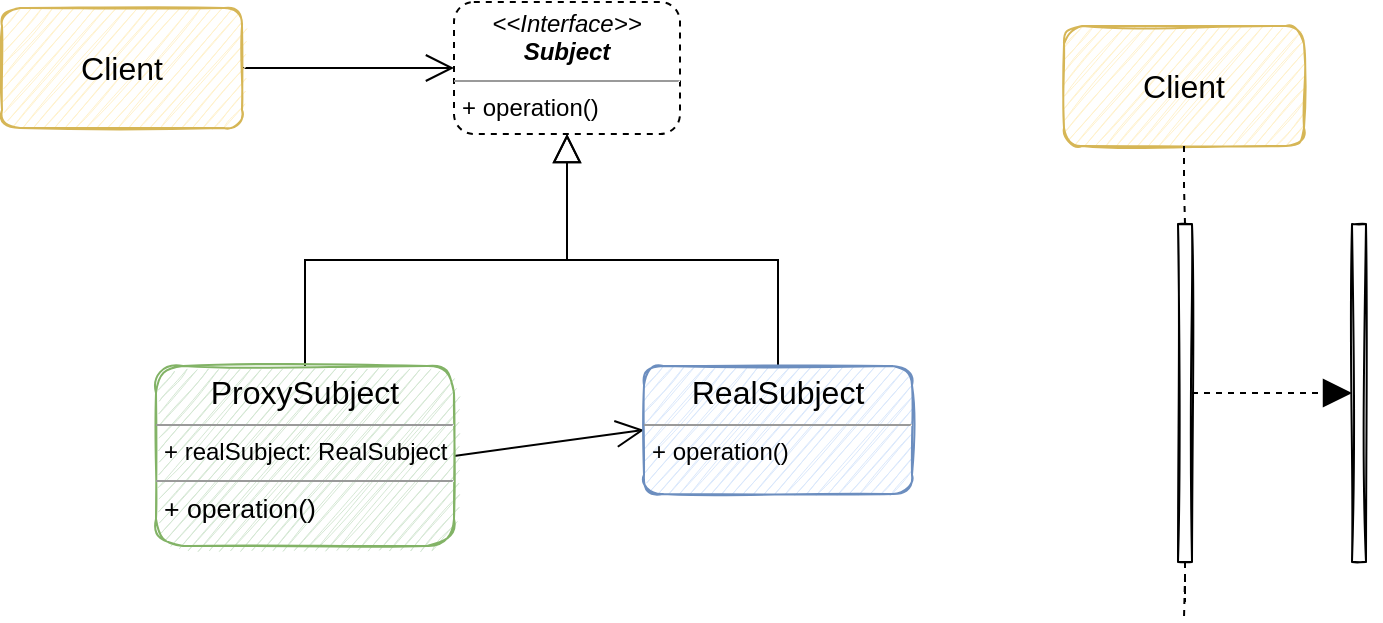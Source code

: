 <mxfile version="13.5.0" type="device"><diagram id="GtuOSZ_eTMQuzKLlUam1" name="Page-1"><mxGraphModel dx="1128" dy="597" grid="0" gridSize="10" guides="1" tooltips="1" connect="1" arrows="1" fold="1" page="0" pageScale="1" pageWidth="827" pageHeight="1169" math="0" shadow="0"><root><mxCell id="0"/><mxCell id="1" parent="0"/><mxCell id="ovr-Xsd8f9jtPY82AgRO-3" value="" style="rounded=0;orthogonalLoop=1;jettySize=auto;html=1;fontSize=16;startArrow=block;startFill=0;endArrow=none;endFill=0;endSize=6;startSize=12;exitX=0.5;exitY=1;exitDx=0;exitDy=0;edgeStyle=orthogonalEdgeStyle;" edge="1" parent="1" source="ovr-Xsd8f9jtPY82AgRO-46" target="ovr-Xsd8f9jtPY82AgRO-49"><mxGeometry relative="1" as="geometry"><mxPoint x="320" y="429" as="sourcePoint"/><mxPoint x="631" y="401" as="targetPoint"/></mxGeometry></mxCell><mxCell id="ovr-Xsd8f9jtPY82AgRO-8" value="" style="edgeStyle=none;rounded=0;orthogonalLoop=1;jettySize=auto;html=1;startArrow=none;startFill=0;startSize=6;endArrow=open;endFill=0;endSize=12;fontSize=16;exitX=1;exitY=0.5;exitDx=0;exitDy=0;entryX=0;entryY=0.5;entryDx=0;entryDy=0;" edge="1" parent="1" source="ovr-Xsd8f9jtPY82AgRO-49" target="ovr-Xsd8f9jtPY82AgRO-48"><mxGeometry relative="1" as="geometry"><mxPoint x="589.5" y="495" as="sourcePoint"/><mxPoint x="341" y="527" as="targetPoint"/></mxGeometry></mxCell><mxCell id="ovr-Xsd8f9jtPY82AgRO-6" value="" style="edgeStyle=orthogonalEdgeStyle;rounded=0;orthogonalLoop=1;jettySize=auto;html=1;startArrow=block;startFill=0;startSize=12;endArrow=none;endFill=0;endSize=6;fontSize=16;exitX=0.5;exitY=1;exitDx=0;exitDy=0;" edge="1" parent="1" source="ovr-Xsd8f9jtPY82AgRO-46" target="ovr-Xsd8f9jtPY82AgRO-48"><mxGeometry relative="1" as="geometry"><mxPoint x="743" y="323" as="sourcePoint"/><mxPoint x="771" y="379" as="targetPoint"/></mxGeometry></mxCell><mxCell id="ovr-Xsd8f9jtPY82AgRO-11" value="" style="edgeStyle=none;rounded=0;orthogonalLoop=1;jettySize=auto;html=1;startArrow=none;startFill=0;startSize=6;endArrow=open;endFill=0;endSize=12;fontSize=16;entryX=0;entryY=0.5;entryDx=0;entryDy=0;exitX=1;exitY=0.5;exitDx=0;exitDy=0;" edge="1" parent="1" source="ovr-Xsd8f9jtPY82AgRO-14" target="ovr-Xsd8f9jtPY82AgRO-46"><mxGeometry relative="1" as="geometry"><mxPoint x="455" y="281" as="sourcePoint"/><mxPoint x="535" y="281" as="targetPoint"/></mxGeometry></mxCell><mxCell id="ovr-Xsd8f9jtPY82AgRO-14" value="Client" style="rounded=1;whiteSpace=wrap;html=1;sketch=1;fontSize=16;fillColor=#fff2cc;strokeColor=#d6b656;" vertex="1" parent="1"><mxGeometry x="368" y="238" width="120" height="60" as="geometry"/></mxCell><mxCell id="ovr-Xsd8f9jtPY82AgRO-46" value="&lt;p style=&quot;margin: 0px ; margin-top: 4px ; text-align: center&quot;&gt;&lt;i&gt;&amp;lt;&amp;lt;Interface&amp;gt;&amp;gt;&lt;/i&gt;&lt;br&gt;&lt;b&gt;&lt;i&gt;Subject&lt;/i&gt;&lt;/b&gt;&lt;/p&gt;&lt;hr size=&quot;1&quot;&gt;&lt;p style=&quot;margin: 0px ; margin-left: 4px&quot;&gt;&lt;/p&gt;&lt;p style=&quot;margin: 0px ; margin-left: 4px&quot;&gt;+ operation()&lt;/p&gt;" style="verticalAlign=top;align=left;overflow=fill;fontSize=12;fontFamily=Helvetica;html=1;rounded=1;sketch=0;dashed=1;" vertex="1" parent="1"><mxGeometry x="594" y="235" width="113" height="66" as="geometry"/></mxCell><mxCell id="ovr-Xsd8f9jtPY82AgRO-48" value="&lt;p style=&quot;margin: 0px ; margin-top: 4px ; text-align: center&quot;&gt;&lt;span style=&quot;font-size: 16px&quot;&gt;RealSubject&lt;/span&gt;&lt;br&gt;&lt;/p&gt;&lt;hr size=&quot;1&quot;&gt;&lt;p style=&quot;margin: 0px ; margin-left: 4px&quot;&gt;&lt;/p&gt;&lt;p style=&quot;margin: 0px ; margin-left: 4px&quot;&gt;+ operation()&lt;/p&gt;" style="verticalAlign=top;align=left;overflow=fill;fontSize=12;fontFamily=Helvetica;html=1;rounded=1;sketch=1;fillColor=#dae8fc;strokeColor=#6c8ebf;" vertex="1" parent="1"><mxGeometry x="689" y="417" width="134" height="64" as="geometry"/></mxCell><mxCell id="ovr-Xsd8f9jtPY82AgRO-49" value="&lt;p style=&quot;margin: 0px ; margin-top: 4px ; text-align: center&quot;&gt;&lt;span style=&quot;font-size: 16px&quot;&gt;ProxySubject&lt;/span&gt;&lt;br style=&quot;font-size: 13.333px&quot;&gt;&lt;/p&gt;&lt;hr size=&quot;1&quot;&gt;&lt;p style=&quot;margin: 0px ; margin-left: 4px&quot;&gt;+ realSubject: RealSubject&lt;/p&gt;&lt;hr size=&quot;1&quot;&gt;&lt;p style=&quot;margin: 0px ; margin-left: 4px&quot;&gt;&lt;span style=&quot;font-size: 13.333px&quot;&gt;+ operation()&lt;/span&gt;&lt;br&gt;&lt;/p&gt;" style="verticalAlign=top;align=left;overflow=fill;fontSize=12;fontFamily=Helvetica;html=1;rounded=1;sketch=1;fillColor=#d5e8d4;strokeColor=#82b366;" vertex="1" parent="1"><mxGeometry x="445" y="417" width="149" height="90" as="geometry"/></mxCell><mxCell id="ovr-Xsd8f9jtPY82AgRO-54" value="" style="edgeStyle=orthogonalEdgeStyle;rounded=0;orthogonalLoop=1;jettySize=auto;html=1;startArrow=none;startFill=0;startSize=6;endArrow=none;endFill=0;endSize=12;fontSize=16;dashed=1;" edge="1" parent="1" source="ovr-Xsd8f9jtPY82AgRO-55"><mxGeometry relative="1" as="geometry"><mxPoint x="959" y="543" as="targetPoint"/></mxGeometry></mxCell><mxCell id="ovr-Xsd8f9jtPY82AgRO-52" value="Client" style="rounded=1;whiteSpace=wrap;html=1;sketch=1;fontSize=16;fillColor=#fff2cc;strokeColor=#d6b656;" vertex="1" parent="1"><mxGeometry x="899" y="247" width="120" height="60" as="geometry"/></mxCell><mxCell id="ovr-Xsd8f9jtPY82AgRO-58" value="" style="edgeStyle=orthogonalEdgeStyle;rounded=0;orthogonalLoop=1;jettySize=auto;html=1;dashed=1;startArrow=none;startFill=0;startSize=6;endArrow=block;endFill=1;endSize=12;fontSize=16;" edge="1" parent="1" source="ovr-Xsd8f9jtPY82AgRO-55" target="ovr-Xsd8f9jtPY82AgRO-57"><mxGeometry relative="1" as="geometry"/></mxCell><mxCell id="ovr-Xsd8f9jtPY82AgRO-55" value="" style="rounded=0;whiteSpace=wrap;html=1;sketch=1;fontSize=16;" vertex="1" parent="1"><mxGeometry x="956" y="346" width="7" height="169" as="geometry"/></mxCell><mxCell id="ovr-Xsd8f9jtPY82AgRO-56" value="" style="edgeStyle=orthogonalEdgeStyle;rounded=0;orthogonalLoop=1;jettySize=auto;html=1;startArrow=none;startFill=0;startSize=6;endArrow=none;endFill=0;endSize=12;fontSize=16;dashed=1;" edge="1" parent="1" source="ovr-Xsd8f9jtPY82AgRO-52" target="ovr-Xsd8f9jtPY82AgRO-55"><mxGeometry relative="1" as="geometry"><mxPoint x="959" y="307" as="sourcePoint"/><mxPoint x="959" y="543" as="targetPoint"/></mxGeometry></mxCell><mxCell id="ovr-Xsd8f9jtPY82AgRO-57" value="" style="rounded=0;whiteSpace=wrap;html=1;sketch=1;fontSize=16;" vertex="1" parent="1"><mxGeometry x="1043" y="346" width="7" height="169" as="geometry"/></mxCell></root></mxGraphModel></diagram></mxfile>